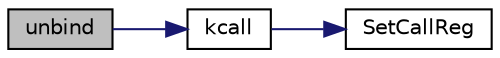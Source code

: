 digraph "unbind"
{
 // LATEX_PDF_SIZE
  edge [fontname="Helvetica",fontsize="10",labelfontname="Helvetica",labelfontsize="10"];
  node [fontname="Helvetica",fontsize="10",shape=record];
  rankdir="LR";
  Node1 [label="unbind",height=0.2,width=0.4,color="black", fillcolor="grey75", style="filled", fontcolor="black",tooltip="Unbinds a message box from the running process."];
  Node1 -> Node2 [color="midnightblue",fontsize="10",style="solid",fontname="Helvetica"];
  Node2 [label="kcall",height=0.2,width=0.4,color="black", fillcolor="white", style="filled",URL="$calls_8c.html#a84f7c9fb55cbe7f8924be7b30eef3926",tooltip="Sets up the kernel call and gives CPU control to the kernel to service the call."];
  Node2 -> Node3 [color="midnightblue",fontsize="10",style="solid",fontname="Helvetica"];
  Node3 [label="SetCallReg",height=0.2,width=0.4,color="black", fillcolor="white", style="filled",URL="$k__cpu_8c.html#a49e8ab7828a8458da2c0a7115ceb5076",tooltip="Sets the designated kernel call register with a pointer to a kernel call structure."];
}

